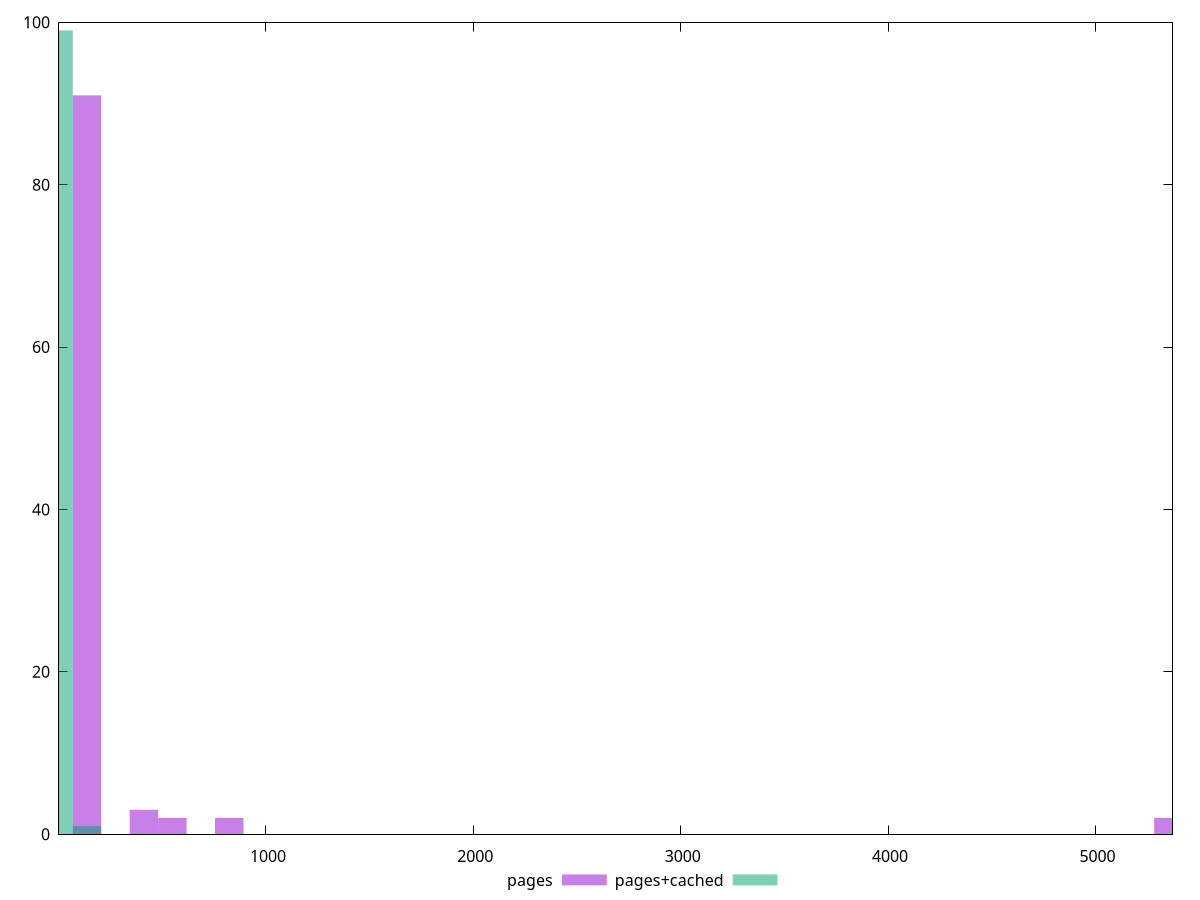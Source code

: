 reset

$pages <<EOF
823.3780990959169 2
137.22968318265282 91
5351.95764412346 2
411.68904954795846 3
548.9187327306113 2
EOF

$pagesCached <<EOF
137.22968318265282 1
0 99
EOF

set key outside below
set boxwidth 137.22968318265282
set xrange [2.4120000000000004:5371.55]
set yrange [0:100]
set trange [0:100]
set style fill transparent solid 0.5 noborder
set terminal svg size 640, 500 enhanced background rgb 'white'
set output "report_00009_2021-02-08T22-37-41.559Z/server-response-time/comparison/histogram/0_vs_1.svg"

plot $pages title "pages" with boxes, \
     $pagesCached title "pages+cached" with boxes

reset
